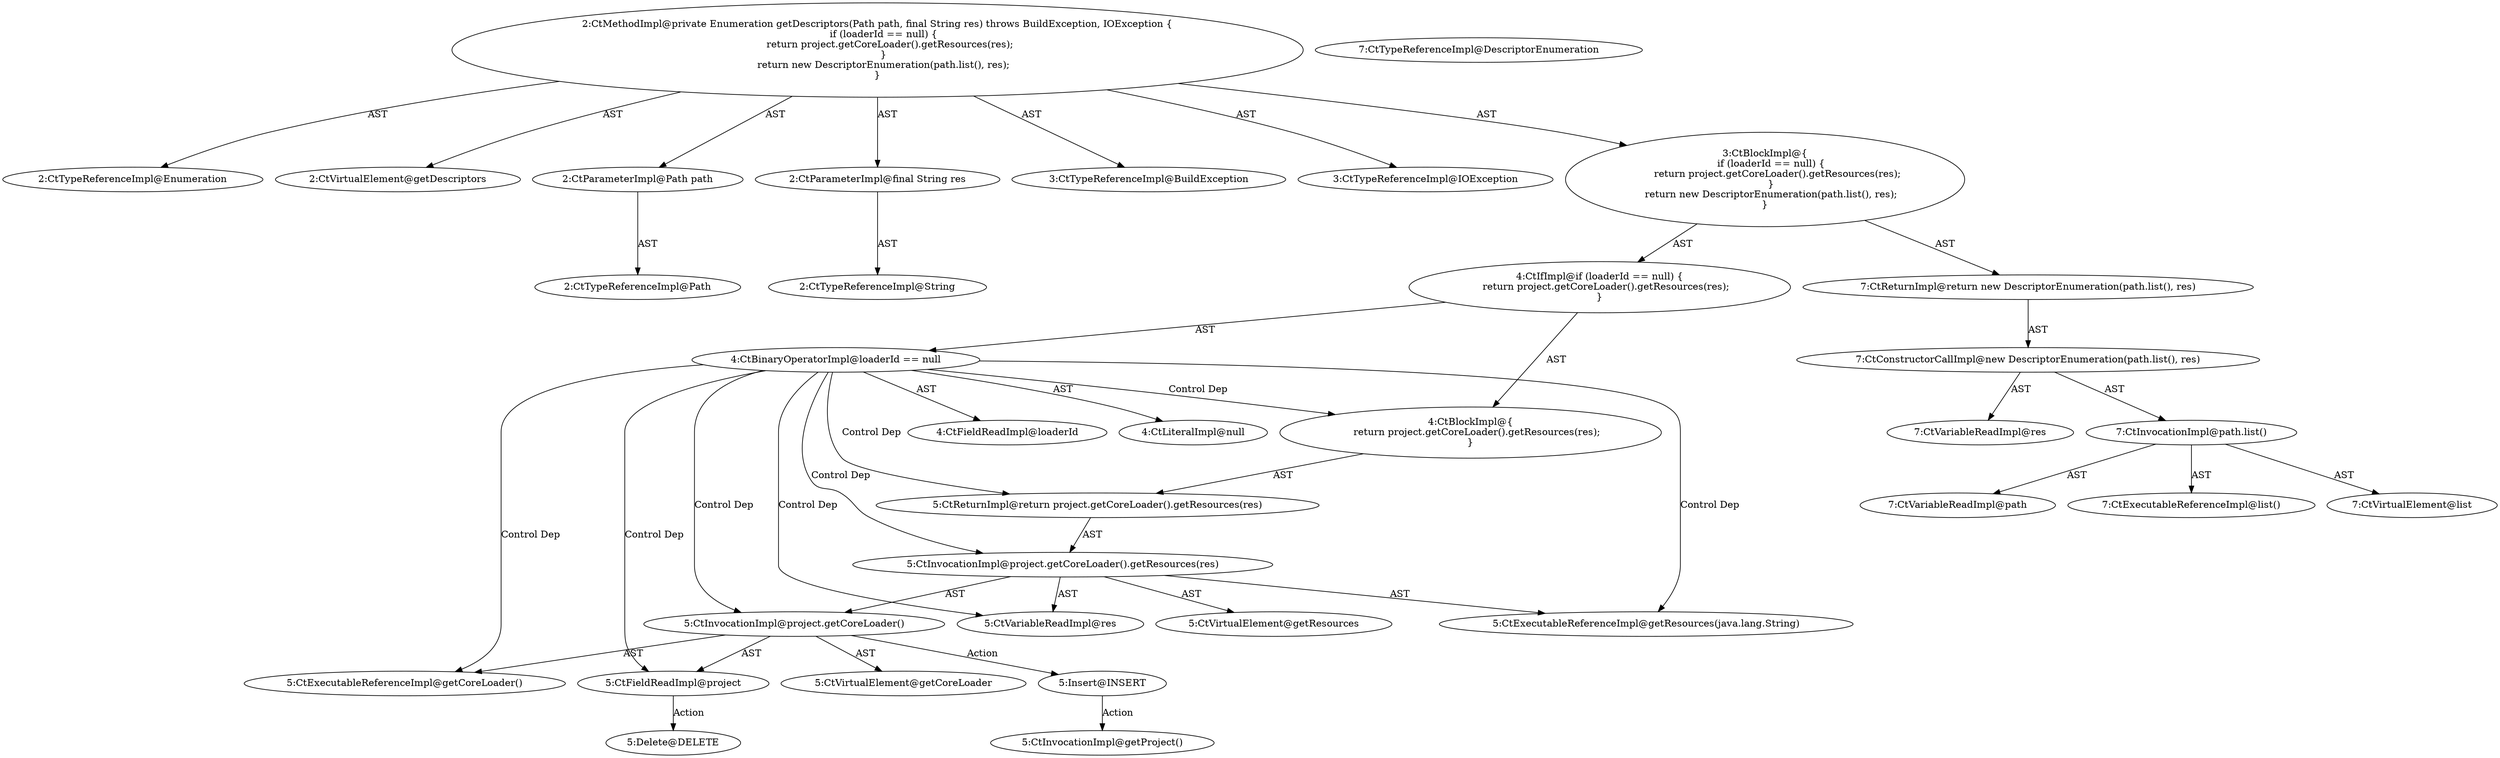 digraph "getDescriptors#?,Path,String" {
0 [label="2:CtTypeReferenceImpl@Enumeration" shape=ellipse]
1 [label="2:CtVirtualElement@getDescriptors" shape=ellipse]
2 [label="2:CtParameterImpl@Path path" shape=ellipse]
3 [label="2:CtTypeReferenceImpl@Path" shape=ellipse]
4 [label="2:CtParameterImpl@final String res" shape=ellipse]
5 [label="2:CtTypeReferenceImpl@String" shape=ellipse]
6 [label="3:CtTypeReferenceImpl@BuildException" shape=ellipse]
7 [label="3:CtTypeReferenceImpl@IOException" shape=ellipse]
8 [label="4:CtFieldReadImpl@loaderId" shape=ellipse]
9 [label="4:CtLiteralImpl@null" shape=ellipse]
10 [label="4:CtBinaryOperatorImpl@loaderId == null" shape=ellipse]
11 [label="5:CtExecutableReferenceImpl@getResources(java.lang.String)" shape=ellipse]
12 [label="5:CtVirtualElement@getResources" shape=ellipse]
13 [label="5:CtExecutableReferenceImpl@getCoreLoader()" shape=ellipse]
14 [label="5:CtVirtualElement@getCoreLoader" shape=ellipse]
15 [label="5:CtFieldReadImpl@project" shape=ellipse]
16 [label="5:CtInvocationImpl@project.getCoreLoader()" shape=ellipse]
17 [label="5:CtVariableReadImpl@res" shape=ellipse]
18 [label="5:CtInvocationImpl@project.getCoreLoader().getResources(res)" shape=ellipse]
19 [label="5:CtReturnImpl@return project.getCoreLoader().getResources(res)" shape=ellipse]
20 [label="4:CtBlockImpl@\{
    return project.getCoreLoader().getResources(res);
\}" shape=ellipse]
21 [label="4:CtIfImpl@if (loaderId == null) \{
    return project.getCoreLoader().getResources(res);
\}" shape=ellipse]
22 [label="7:CtTypeReferenceImpl@DescriptorEnumeration" shape=ellipse]
23 [label="7:CtExecutableReferenceImpl@list()" shape=ellipse]
24 [label="7:CtVirtualElement@list" shape=ellipse]
25 [label="7:CtVariableReadImpl@path" shape=ellipse]
26 [label="7:CtInvocationImpl@path.list()" shape=ellipse]
27 [label="7:CtVariableReadImpl@res" shape=ellipse]
28 [label="7:CtConstructorCallImpl@new DescriptorEnumeration(path.list(), res)" shape=ellipse]
29 [label="7:CtReturnImpl@return new DescriptorEnumeration(path.list(), res)" shape=ellipse]
30 [label="3:CtBlockImpl@\{
    if (loaderId == null) \{
        return project.getCoreLoader().getResources(res);
    \}
    return new DescriptorEnumeration(path.list(), res);
\}" shape=ellipse]
31 [label="2:CtMethodImpl@private Enumeration getDescriptors(Path path, final String res) throws BuildException, IOException \{
    if (loaderId == null) \{
        return project.getCoreLoader().getResources(res);
    \}
    return new DescriptorEnumeration(path.list(), res);
\}" shape=ellipse]
32 [label="5:Delete@DELETE" shape=ellipse]
33 [label="5:Insert@INSERT" shape=ellipse]
34 [label="5:CtInvocationImpl@getProject()" shape=ellipse]
2 -> 3 [label="AST"];
4 -> 5 [label="AST"];
10 -> 8 [label="AST"];
10 -> 9 [label="AST"];
10 -> 20 [label="Control Dep"];
10 -> 19 [label="Control Dep"];
10 -> 18 [label="Control Dep"];
10 -> 11 [label="Control Dep"];
10 -> 16 [label="Control Dep"];
10 -> 13 [label="Control Dep"];
10 -> 15 [label="Control Dep"];
10 -> 17 [label="Control Dep"];
15 -> 32 [label="Action"];
16 -> 14 [label="AST"];
16 -> 15 [label="AST"];
16 -> 13 [label="AST"];
16 -> 33 [label="Action"];
18 -> 12 [label="AST"];
18 -> 16 [label="AST"];
18 -> 11 [label="AST"];
18 -> 17 [label="AST"];
19 -> 18 [label="AST"];
20 -> 19 [label="AST"];
21 -> 10 [label="AST"];
21 -> 20 [label="AST"];
26 -> 24 [label="AST"];
26 -> 25 [label="AST"];
26 -> 23 [label="AST"];
28 -> 26 [label="AST"];
28 -> 27 [label="AST"];
29 -> 28 [label="AST"];
30 -> 21 [label="AST"];
30 -> 29 [label="AST"];
31 -> 1 [label="AST"];
31 -> 0 [label="AST"];
31 -> 2 [label="AST"];
31 -> 4 [label="AST"];
31 -> 6 [label="AST"];
31 -> 7 [label="AST"];
31 -> 30 [label="AST"];
33 -> 34 [label="Action"];
}